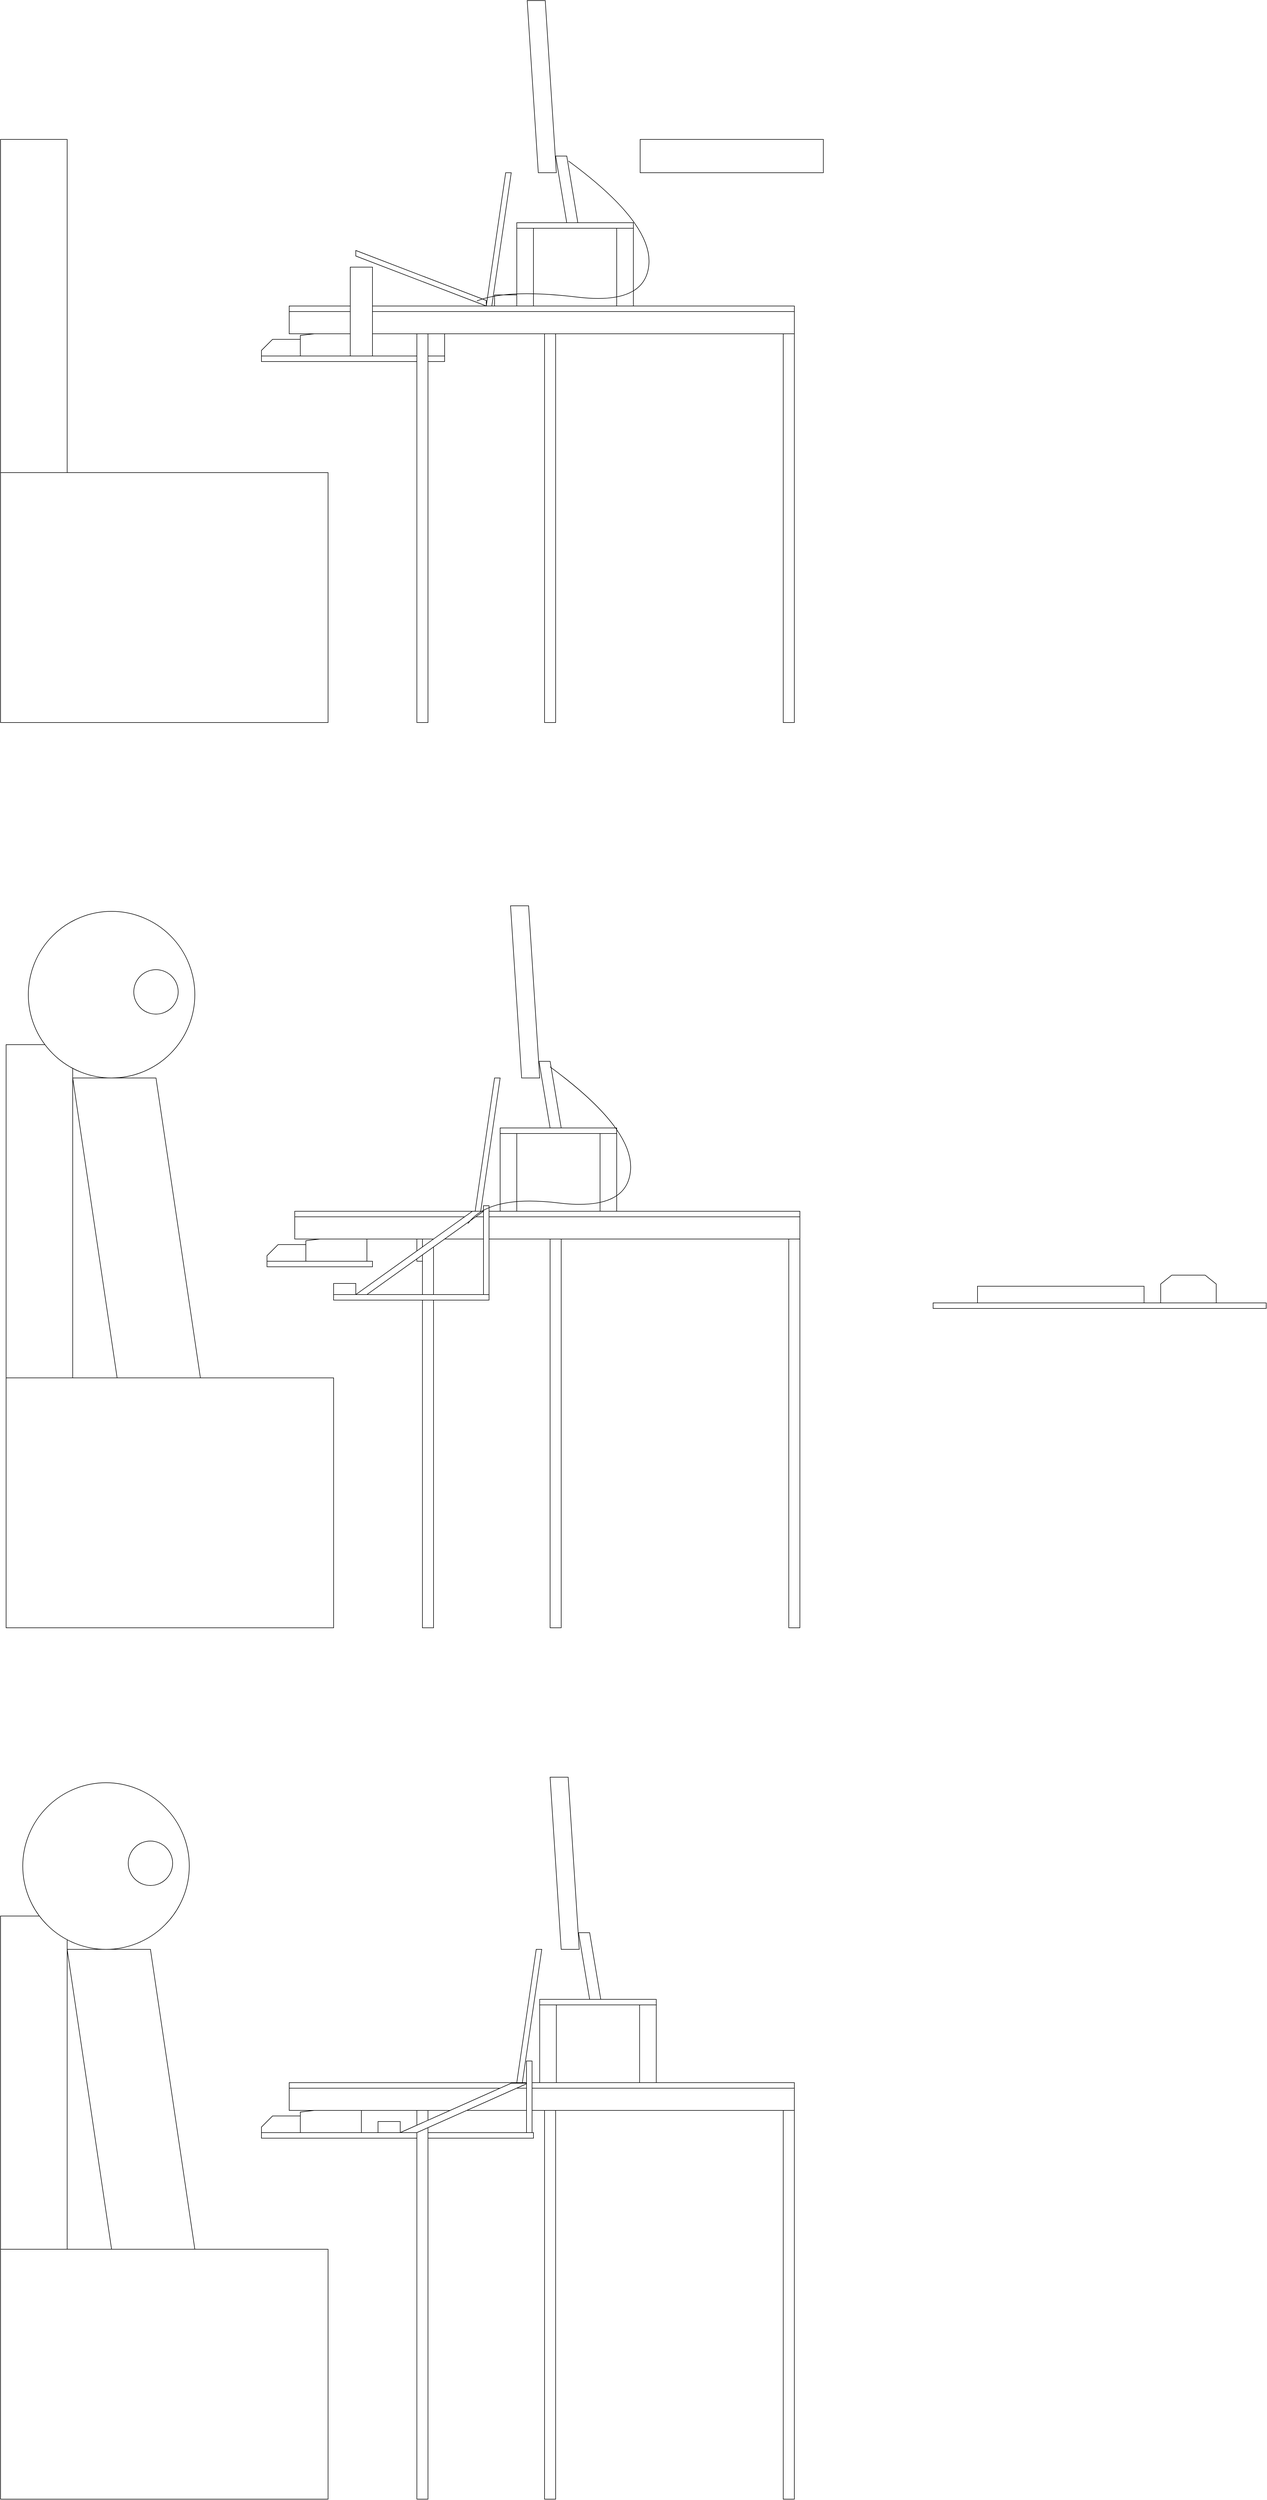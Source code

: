 <mxfile>
    <diagram id="MJRxsQYLISNkCaGimruc" name="ページ1">
        <mxGraphModel dx="3606" dy="3625" grid="1" gridSize="10" guides="1" tooltips="1" connect="1" arrows="1" fold="1" page="1" pageScale="1" pageWidth="827" pageHeight="1169" math="0" shadow="0">
            <root>
                <mxCell id="0"/>
                <mxCell id="1" parent="0"/>
                <mxCell id="2" value="" style="shape=card;whiteSpace=wrap;html=1;size=20;" parent="1" vertex="1">
                    <mxGeometry x="-480" y="210" width="70" height="30" as="geometry"/>
                </mxCell>
                <mxCell id="4" value="" style="shape=manualInput;whiteSpace=wrap;html=1;size=13;" parent="1" vertex="1">
                    <mxGeometry x="-410" y="190" width="110" height="50" as="geometry"/>
                </mxCell>
                <mxCell id="5" value="" style="rounded=0;whiteSpace=wrap;html=1;" parent="1" vertex="1">
                    <mxGeometry x="-480" y="240" width="190" height="10" as="geometry"/>
                </mxCell>
                <mxCell id="8" value="" style="rounded=0;whiteSpace=wrap;html=1;" parent="1" vertex="1">
                    <mxGeometry x="720" y="315" width="600" height="10" as="geometry"/>
                </mxCell>
                <mxCell id="9" value="" style="rounded=0;whiteSpace=wrap;html=1;" parent="1" vertex="1">
                    <mxGeometry x="800" y="285" width="300" height="30" as="geometry"/>
                </mxCell>
                <mxCell id="10" value="" style="shape=loopLimit;whiteSpace=wrap;html=1;" parent="1" vertex="1">
                    <mxGeometry x="1130" y="265" width="100" height="50" as="geometry"/>
                </mxCell>
                <mxCell id="12" value="" style="rounded=0;whiteSpace=wrap;html=1;" parent="1" vertex="1">
                    <mxGeometry x="460" y="200" width="20" height="700" as="geometry"/>
                </mxCell>
                <mxCell id="13" value="" style="rounded=0;whiteSpace=wrap;html=1;" vertex="1" parent="1">
                    <mxGeometry x="30" y="200" width="20" height="700" as="geometry"/>
                </mxCell>
                <mxCell id="14" value="" style="rounded=0;whiteSpace=wrap;html=1;" vertex="1" parent="1">
                    <mxGeometry x="-430" y="160" width="910" height="40" as="geometry"/>
                </mxCell>
                <mxCell id="16" value="" style="rounded=0;whiteSpace=wrap;html=1;" vertex="1" parent="1">
                    <mxGeometry x="-430" y="150" width="910" height="10" as="geometry"/>
                </mxCell>
                <mxCell id="17" value="" style="rounded=0;whiteSpace=wrap;html=1;" vertex="1" parent="1">
                    <mxGeometry x="-950" y="450" width="590" height="450" as="geometry"/>
                </mxCell>
                <mxCell id="18" value="" style="rounded=0;whiteSpace=wrap;html=1;" vertex="1" parent="1">
                    <mxGeometry x="-950" y="-150" width="120" height="600" as="geometry"/>
                </mxCell>
                <mxCell id="20" value="" style="rounded=0;whiteSpace=wrap;html=1;" vertex="1" parent="1">
                    <mxGeometry x="-210" y="200" width="30" height="40" as="geometry"/>
                </mxCell>
                <mxCell id="15" value="" style="rounded=0;whiteSpace=wrap;html=1;" vertex="1" parent="1">
                    <mxGeometry x="-200" y="200" width="20" height="700" as="geometry"/>
                </mxCell>
                <mxCell id="24" value="" style="shape=parallelogram;perimeter=parallelogramPerimeter;whiteSpace=wrap;html=1;fixedSize=1;size=210;" vertex="1" parent="1">
                    <mxGeometry x="-320" y="150" width="230" height="150" as="geometry"/>
                </mxCell>
                <mxCell id="25" value="" style="rounded=0;whiteSpace=wrap;html=1;" vertex="1" parent="1">
                    <mxGeometry x="-360" y="280" width="40" height="20" as="geometry"/>
                </mxCell>
                <mxCell id="34" value="" style="shape=parallelogram;perimeter=parallelogramPerimeter;whiteSpace=wrap;html=1;fixedSize=1;size=35;" vertex="1" parent="1">
                    <mxGeometry x="-105" y="-90" width="45" height="240" as="geometry"/>
                </mxCell>
                <mxCell id="35" value="" style="rounded=0;whiteSpace=wrap;html=1;fillColor=default;" vertex="1" parent="1">
                    <mxGeometry x="-360" y="300" width="280" height="10" as="geometry"/>
                </mxCell>
                <mxCell id="37" value="" style="rounded=0;whiteSpace=wrap;html=1;fillColor=default;" vertex="1" parent="1">
                    <mxGeometry x="-90" y="140" width="10" height="160" as="geometry"/>
                </mxCell>
                <mxCell id="38" value="" style="shape=card;whiteSpace=wrap;html=1;size=20;" vertex="1" parent="1">
                    <mxGeometry x="-490" y="-1420" width="70" height="30" as="geometry"/>
                </mxCell>
                <mxCell id="39" value="" style="shape=manualInput;whiteSpace=wrap;html=1;size=13;" vertex="1" parent="1">
                    <mxGeometry x="-420" y="-1440" width="110" height="50" as="geometry"/>
                </mxCell>
                <mxCell id="40" value="" style="rounded=0;whiteSpace=wrap;html=1;" vertex="1" parent="1">
                    <mxGeometry x="-490" y="-1390" width="330" height="10" as="geometry"/>
                </mxCell>
                <mxCell id="41" value="" style="rounded=0;whiteSpace=wrap;html=1;" vertex="1" parent="1">
                    <mxGeometry x="450" y="-1430" width="20" height="700" as="geometry"/>
                </mxCell>
                <mxCell id="42" value="" style="rounded=0;whiteSpace=wrap;html=1;" vertex="1" parent="1">
                    <mxGeometry x="20" y="-1430" width="20" height="700" as="geometry"/>
                </mxCell>
                <mxCell id="43" value="" style="rounded=0;whiteSpace=wrap;html=1;" vertex="1" parent="1">
                    <mxGeometry x="-440" y="-1470" width="910" height="40" as="geometry"/>
                </mxCell>
                <mxCell id="44" value="" style="rounded=0;whiteSpace=wrap;html=1;" vertex="1" parent="1">
                    <mxGeometry x="-440" y="-1480" width="910" height="10" as="geometry"/>
                </mxCell>
                <mxCell id="45" value="" style="rounded=0;whiteSpace=wrap;html=1;" vertex="1" parent="1">
                    <mxGeometry x="-960" y="-1180" width="590" height="450" as="geometry"/>
                </mxCell>
                <mxCell id="46" value="" style="rounded=0;whiteSpace=wrap;html=1;" vertex="1" parent="1">
                    <mxGeometry x="-960" y="-1780" width="120" height="600" as="geometry"/>
                </mxCell>
                <mxCell id="47" value="" style="rounded=0;whiteSpace=wrap;html=1;" vertex="1" parent="1">
                    <mxGeometry x="-190" y="-1430" width="30" height="40" as="geometry"/>
                </mxCell>
                <mxCell id="48" value="" style="rounded=0;whiteSpace=wrap;html=1;" vertex="1" parent="1">
                    <mxGeometry x="-210" y="-1430" width="20" height="700" as="geometry"/>
                </mxCell>
                <mxCell id="53" value="" style="shape=parallelogram;perimeter=parallelogramPerimeter;whiteSpace=wrap;html=1;fixedSize=1;size=35;" vertex="1" parent="1">
                    <mxGeometry x="-85" y="-1720" width="45" height="240" as="geometry"/>
                </mxCell>
                <mxCell id="57" value="" style="shape=parallelogram;perimeter=parallelogramPerimeter;whiteSpace=wrap;html=1;fixedSize=1;fillColor=default;direction=south;size=90;" vertex="1" parent="1">
                    <mxGeometry x="-320" y="-1580" width="235" height="100" as="geometry"/>
                </mxCell>
                <mxCell id="59" value="" style="rounded=0;whiteSpace=wrap;html=1;fillColor=default;" vertex="1" parent="1">
                    <mxGeometry x="-70" y="-1500" width="40" height="20" as="geometry"/>
                </mxCell>
                <mxCell id="60" value="" style="rounded=0;whiteSpace=wrap;html=1;fillColor=default;" vertex="1" parent="1">
                    <mxGeometry x="-330" y="-1550" width="40" height="160" as="geometry"/>
                </mxCell>
                <mxCell id="68" value="" style="rounded=0;whiteSpace=wrap;html=1;" vertex="1" parent="1">
                    <mxGeometry x="-60" y="10" width="30" height="140" as="geometry"/>
                </mxCell>
                <mxCell id="69" value="" style="rounded=0;whiteSpace=wrap;html=1;" vertex="1" parent="1">
                    <mxGeometry x="120" y="10" width="30" height="140" as="geometry"/>
                </mxCell>
                <mxCell id="70" value="" style="rounded=0;whiteSpace=wrap;html=1;fillColor=default;" vertex="1" parent="1">
                    <mxGeometry x="-60" width="210" height="10" as="geometry"/>
                </mxCell>
                <mxCell id="71" value="" style="shape=parallelogram;perimeter=parallelogramPerimeter;whiteSpace=wrap;html=1;fixedSize=1;fillColor=default;flipH=1;" vertex="1" parent="1">
                    <mxGeometry x="10" y="-120" width="40" height="120" as="geometry"/>
                </mxCell>
                <mxCell id="72" value="" style="shape=parallelogram;perimeter=parallelogramPerimeter;whiteSpace=wrap;html=1;fixedSize=1;fillColor=default;flipH=1;" vertex="1" parent="1">
                    <mxGeometry x="-41.25" y="-400" width="52.5" height="310" as="geometry"/>
                </mxCell>
                <mxCell id="73" value="" style="ellipse;whiteSpace=wrap;html=1;aspect=fixed;fillColor=default;" vertex="1" parent="1">
                    <mxGeometry x="-910" y="-390" width="300" height="300" as="geometry"/>
                </mxCell>
                <mxCell id="76" value="" style="shape=parallelogram;perimeter=parallelogramPerimeter;whiteSpace=wrap;html=1;fixedSize=1;fillColor=default;flipH=1;size=80;" vertex="1" parent="1">
                    <mxGeometry x="-830" y="-90" width="230" height="540" as="geometry"/>
                </mxCell>
                <mxCell id="77" value="" style="ellipse;whiteSpace=wrap;html=1;aspect=fixed;fillColor=default;" vertex="1" parent="1">
                    <mxGeometry x="-720" y="-285" width="80" height="80" as="geometry"/>
                </mxCell>
                <mxCell id="82" value="" style="rounded=0;whiteSpace=wrap;html=1;" vertex="1" parent="1">
                    <mxGeometry x="-30" y="-1620" width="30" height="140" as="geometry"/>
                </mxCell>
                <mxCell id="83" value="" style="rounded=0;whiteSpace=wrap;html=1;" vertex="1" parent="1">
                    <mxGeometry x="150" y="-1620" width="30" height="140" as="geometry"/>
                </mxCell>
                <mxCell id="84" value="" style="rounded=0;whiteSpace=wrap;html=1;fillColor=default;" vertex="1" parent="1">
                    <mxGeometry x="-30" y="-1630" width="210" height="10" as="geometry"/>
                </mxCell>
                <mxCell id="85" value="" style="shape=parallelogram;perimeter=parallelogramPerimeter;whiteSpace=wrap;html=1;fixedSize=1;fillColor=default;flipH=1;" vertex="1" parent="1">
                    <mxGeometry x="40" y="-1750" width="40" height="120" as="geometry"/>
                </mxCell>
                <mxCell id="86" value="" style="shape=parallelogram;perimeter=parallelogramPerimeter;whiteSpace=wrap;html=1;fixedSize=1;fillColor=default;flipH=1;" vertex="1" parent="1">
                    <mxGeometry x="-11.25" y="-2030" width="52.5" height="310" as="geometry"/>
                </mxCell>
                <mxCell id="87" value="" style="endArrow=none;html=1;entryX=0.878;entryY=0.148;entryDx=0;entryDy=0;entryPerimeter=0;curved=1;" edge="1" parent="1" target="24">
                    <mxGeometry width="50" height="50" relative="1" as="geometry">
                        <mxPoint x="30" y="-110" as="sourcePoint"/>
                        <mxPoint x="100" y="-40" as="targetPoint"/>
                        <Array as="points">
                            <mxPoint x="180"/>
                            <mxPoint x="170" y="150"/>
                            <mxPoint x="-80" y="120"/>
                        </Array>
                    </mxGeometry>
                </mxCell>
                <mxCell id="89" value="" style="endArrow=none;html=1;entryX=0.909;entryY=0.072;entryDx=0;entryDy=0;entryPerimeter=0;curved=1;" edge="1" parent="1" target="57">
                    <mxGeometry width="50" height="50" relative="1" as="geometry">
                        <mxPoint x="63.06" y="-1741.1" as="sourcePoint"/>
                        <mxPoint x="-85.0" y="-1458.9" as="targetPoint"/>
                        <Array as="points">
                            <mxPoint x="213.06" y="-1631.1"/>
                            <mxPoint x="203.06" y="-1481.1"/>
                            <mxPoint x="-46.94" y="-1511.1"/>
                        </Array>
                    </mxGeometry>
                </mxCell>
                <mxCell id="90" value="" style="shape=card;whiteSpace=wrap;html=1;size=20;" vertex="1" parent="1">
                    <mxGeometry x="-490" y="1779" width="70" height="30" as="geometry"/>
                </mxCell>
                <mxCell id="91" value="" style="shape=manualInput;whiteSpace=wrap;html=1;size=13;" vertex="1" parent="1">
                    <mxGeometry x="-420" y="1759" width="110" height="50" as="geometry"/>
                </mxCell>
                <mxCell id="92" value="" style="rounded=0;whiteSpace=wrap;html=1;" vertex="1" parent="1">
                    <mxGeometry x="-490" y="1809" width="490" height="10" as="geometry"/>
                </mxCell>
                <mxCell id="93" value="" style="rounded=0;whiteSpace=wrap;html=1;" vertex="1" parent="1">
                    <mxGeometry x="450" y="1769" width="20" height="700" as="geometry"/>
                </mxCell>
                <mxCell id="94" value="" style="rounded=0;whiteSpace=wrap;html=1;" vertex="1" parent="1">
                    <mxGeometry x="20" y="1769" width="20" height="700" as="geometry"/>
                </mxCell>
                <mxCell id="95" value="" style="rounded=0;whiteSpace=wrap;html=1;" vertex="1" parent="1">
                    <mxGeometry x="-440" y="1729" width="910" height="40" as="geometry"/>
                </mxCell>
                <mxCell id="96" value="" style="rounded=0;whiteSpace=wrap;html=1;" vertex="1" parent="1">
                    <mxGeometry x="-440" y="1719" width="910" height="10" as="geometry"/>
                </mxCell>
                <mxCell id="97" value="" style="rounded=0;whiteSpace=wrap;html=1;" vertex="1" parent="1">
                    <mxGeometry x="-960" y="2019" width="590" height="450" as="geometry"/>
                </mxCell>
                <mxCell id="98" value="" style="rounded=0;whiteSpace=wrap;html=1;" vertex="1" parent="1">
                    <mxGeometry x="-960" y="1419" width="120" height="600" as="geometry"/>
                </mxCell>
                <mxCell id="100" value="" style="rounded=0;whiteSpace=wrap;html=1;" vertex="1" parent="1">
                    <mxGeometry x="-210" y="1769" width="20" height="700" as="geometry"/>
                </mxCell>
                <mxCell id="101" value="" style="shape=parallelogram;perimeter=parallelogramPerimeter;whiteSpace=wrap;html=1;fixedSize=1;size=200;" vertex="1" parent="1">
                    <mxGeometry x="-240" y="1720" width="230" height="89" as="geometry"/>
                </mxCell>
                <mxCell id="102" value="" style="rounded=0;whiteSpace=wrap;html=1;" vertex="1" parent="1">
                    <mxGeometry x="-280" y="1789" width="40" height="20" as="geometry"/>
                </mxCell>
                <mxCell id="103" value="" style="shape=parallelogram;perimeter=parallelogramPerimeter;whiteSpace=wrap;html=1;fixedSize=1;size=35;" vertex="1" parent="1">
                    <mxGeometry x="-30" y="1479" width="45" height="240" as="geometry"/>
                </mxCell>
                <mxCell id="105" value="" style="rounded=0;whiteSpace=wrap;html=1;fillColor=default;" vertex="1" parent="1">
                    <mxGeometry x="-12.5" y="1680" width="10" height="129" as="geometry"/>
                </mxCell>
                <mxCell id="111" value="" style="ellipse;whiteSpace=wrap;html=1;aspect=fixed;fillColor=default;" vertex="1" parent="1">
                    <mxGeometry x="-920" y="1179" width="300" height="300" as="geometry"/>
                </mxCell>
                <mxCell id="112" value="" style="shape=parallelogram;perimeter=parallelogramPerimeter;whiteSpace=wrap;html=1;fixedSize=1;fillColor=default;flipH=1;size=80;" vertex="1" parent="1">
                    <mxGeometry x="-840" y="1479" width="230" height="540" as="geometry"/>
                </mxCell>
                <mxCell id="113" value="" style="ellipse;whiteSpace=wrap;html=1;aspect=fixed;fillColor=default;" vertex="1" parent="1">
                    <mxGeometry x="-730" y="1284" width="80" height="80" as="geometry"/>
                </mxCell>
                <mxCell id="115" value="" style="rounded=0;whiteSpace=wrap;html=1;" vertex="1" parent="1">
                    <mxGeometry x="11.25" y="1579" width="30" height="140" as="geometry"/>
                </mxCell>
                <mxCell id="116" value="" style="rounded=0;whiteSpace=wrap;html=1;" vertex="1" parent="1">
                    <mxGeometry x="191.25" y="1579" width="30" height="140" as="geometry"/>
                </mxCell>
                <mxCell id="117" value="" style="rounded=0;whiteSpace=wrap;html=1;fillColor=default;" vertex="1" parent="1">
                    <mxGeometry x="11.25" y="1569" width="210" height="10" as="geometry"/>
                </mxCell>
                <mxCell id="118" value="" style="shape=parallelogram;perimeter=parallelogramPerimeter;whiteSpace=wrap;html=1;fixedSize=1;fillColor=default;flipH=1;" vertex="1" parent="1">
                    <mxGeometry x="81.25" y="1449" width="40" height="120" as="geometry"/>
                </mxCell>
                <mxCell id="119" value="" style="shape=parallelogram;perimeter=parallelogramPerimeter;whiteSpace=wrap;html=1;fixedSize=1;fillColor=default;flipH=1;" vertex="1" parent="1">
                    <mxGeometry x="30" y="1169" width="52.5" height="310" as="geometry"/>
                </mxCell>
                <mxCell id="122" value="" style="rounded=0;whiteSpace=wrap;html=1;fillColor=default;" vertex="1" parent="1">
                    <mxGeometry x="192.25" y="-1780" width="330" height="60" as="geometry"/>
                </mxCell>
            </root>
        </mxGraphModel>
    </diagram>
</mxfile>